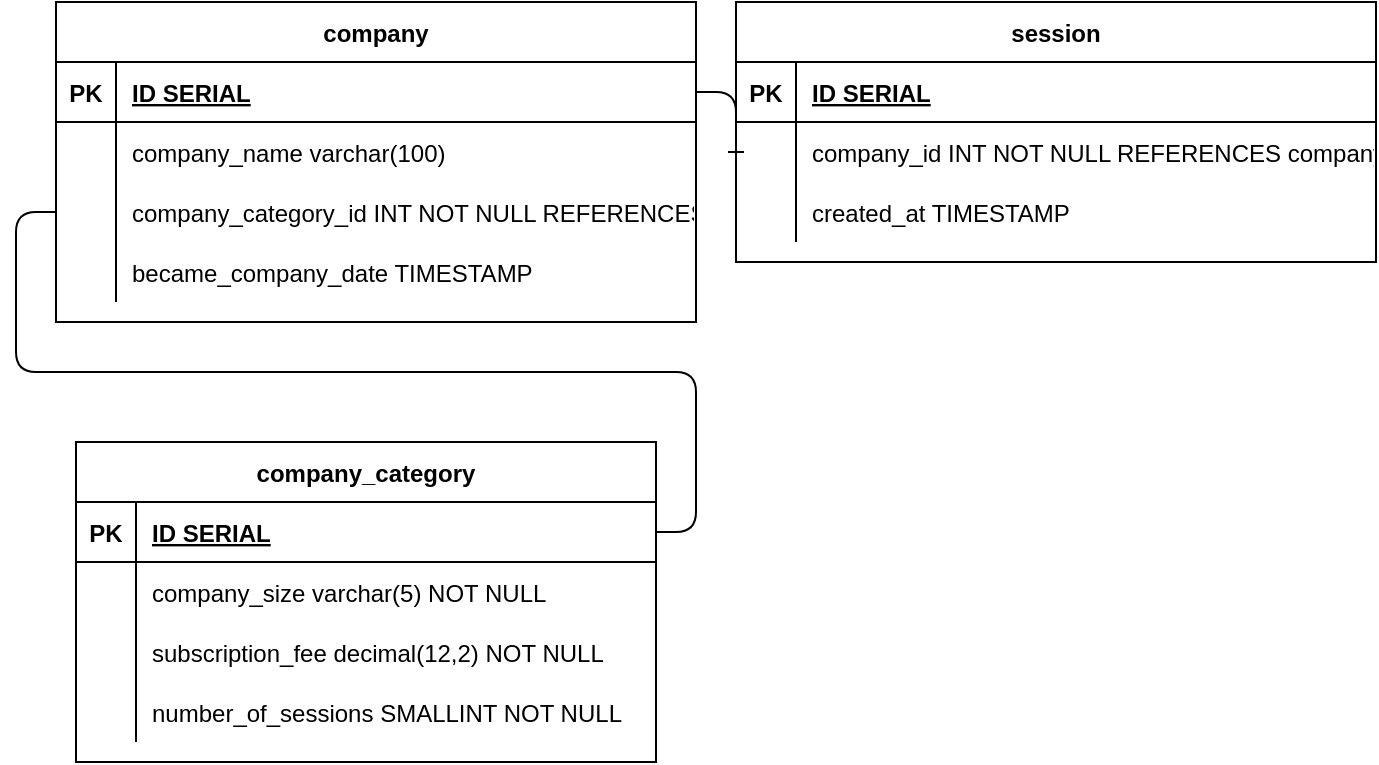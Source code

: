 <mxfile version="16.0.3" type="github"><diagram id="D6lGTJ5poNhV0yMLuJNJ" name="Page-1"><mxGraphModel dx="782" dy="436" grid="1" gridSize="10" guides="1" tooltips="1" connect="1" arrows="1" fold="1" page="1" pageScale="1" pageWidth="827" pageHeight="1169" math="0" shadow="0"><root><mxCell id="0"/><mxCell id="1" parent="0"/><mxCell id="TAPOlVVWpkxXEZtj_G_R-66" value="company_category" style="shape=table;startSize=30;container=1;collapsible=1;childLayout=tableLayout;fixedRows=1;rowLines=0;fontStyle=1;align=center;resizeLast=1;" vertex="1" parent="1"><mxGeometry x="320" y="280" width="290" height="160" as="geometry"/></mxCell><mxCell id="TAPOlVVWpkxXEZtj_G_R-67" value="" style="shape=partialRectangle;collapsible=0;dropTarget=0;pointerEvents=0;fillColor=none;points=[[0,0.5],[1,0.5]];portConstraint=eastwest;top=0;left=0;right=0;bottom=1;" vertex="1" parent="TAPOlVVWpkxXEZtj_G_R-66"><mxGeometry y="30" width="290" height="30" as="geometry"/></mxCell><mxCell id="TAPOlVVWpkxXEZtj_G_R-68" value="PK" style="shape=partialRectangle;overflow=hidden;connectable=0;fillColor=none;top=0;left=0;bottom=0;right=0;fontStyle=1;" vertex="1" parent="TAPOlVVWpkxXEZtj_G_R-67"><mxGeometry width="30" height="30" as="geometry"><mxRectangle width="30" height="30" as="alternateBounds"/></mxGeometry></mxCell><mxCell id="TAPOlVVWpkxXEZtj_G_R-69" value="ID SERIAL " style="shape=partialRectangle;overflow=hidden;connectable=0;fillColor=none;top=0;left=0;bottom=0;right=0;align=left;spacingLeft=6;fontStyle=5;" vertex="1" parent="TAPOlVVWpkxXEZtj_G_R-67"><mxGeometry x="30" width="260" height="30" as="geometry"><mxRectangle width="260" height="30" as="alternateBounds"/></mxGeometry></mxCell><mxCell id="TAPOlVVWpkxXEZtj_G_R-70" value="" style="shape=partialRectangle;collapsible=0;dropTarget=0;pointerEvents=0;fillColor=none;points=[[0,0.5],[1,0.5]];portConstraint=eastwest;top=0;left=0;right=0;bottom=0;" vertex="1" parent="TAPOlVVWpkxXEZtj_G_R-66"><mxGeometry y="60" width="290" height="30" as="geometry"/></mxCell><mxCell id="TAPOlVVWpkxXEZtj_G_R-71" value="" style="shape=partialRectangle;overflow=hidden;connectable=0;fillColor=none;top=0;left=0;bottom=0;right=0;" vertex="1" parent="TAPOlVVWpkxXEZtj_G_R-70"><mxGeometry width="30" height="30" as="geometry"><mxRectangle width="30" height="30" as="alternateBounds"/></mxGeometry></mxCell><mxCell id="TAPOlVVWpkxXEZtj_G_R-72" value="company_size varchar(5) NOT NULL" style="shape=partialRectangle;overflow=hidden;connectable=0;fillColor=none;top=0;left=0;bottom=0;right=0;align=left;spacingLeft=6;" vertex="1" parent="TAPOlVVWpkxXEZtj_G_R-70"><mxGeometry x="30" width="260" height="30" as="geometry"><mxRectangle width="260" height="30" as="alternateBounds"/></mxGeometry></mxCell><mxCell id="TAPOlVVWpkxXEZtj_G_R-73" value="" style="shape=partialRectangle;collapsible=0;dropTarget=0;pointerEvents=0;fillColor=none;points=[[0,0.5],[1,0.5]];portConstraint=eastwest;top=0;left=0;right=0;bottom=0;" vertex="1" parent="TAPOlVVWpkxXEZtj_G_R-66"><mxGeometry y="90" width="290" height="30" as="geometry"/></mxCell><mxCell id="TAPOlVVWpkxXEZtj_G_R-74" value="" style="shape=partialRectangle;overflow=hidden;connectable=0;fillColor=none;top=0;left=0;bottom=0;right=0;" vertex="1" parent="TAPOlVVWpkxXEZtj_G_R-73"><mxGeometry width="30" height="30" as="geometry"><mxRectangle width="30" height="30" as="alternateBounds"/></mxGeometry></mxCell><mxCell id="TAPOlVVWpkxXEZtj_G_R-75" value="subscription_fee decimal(12,2) NOT NULL" style="shape=partialRectangle;overflow=hidden;connectable=0;fillColor=none;top=0;left=0;bottom=0;right=0;align=left;spacingLeft=6;" vertex="1" parent="TAPOlVVWpkxXEZtj_G_R-73"><mxGeometry x="30" width="260" height="30" as="geometry"><mxRectangle width="260" height="30" as="alternateBounds"/></mxGeometry></mxCell><mxCell id="TAPOlVVWpkxXEZtj_G_R-76" value="" style="shape=partialRectangle;collapsible=0;dropTarget=0;pointerEvents=0;fillColor=none;points=[[0,0.5],[1,0.5]];portConstraint=eastwest;top=0;left=0;right=0;bottom=0;" vertex="1" parent="TAPOlVVWpkxXEZtj_G_R-66"><mxGeometry y="120" width="290" height="30" as="geometry"/></mxCell><mxCell id="TAPOlVVWpkxXEZtj_G_R-77" value="" style="shape=partialRectangle;overflow=hidden;connectable=0;fillColor=none;top=0;left=0;bottom=0;right=0;" vertex="1" parent="TAPOlVVWpkxXEZtj_G_R-76"><mxGeometry width="30" height="30" as="geometry"><mxRectangle width="30" height="30" as="alternateBounds"/></mxGeometry></mxCell><mxCell id="TAPOlVVWpkxXEZtj_G_R-78" value="number_of_sessions SMALLINT NOT NULL" style="shape=partialRectangle;overflow=hidden;connectable=0;fillColor=none;top=0;left=0;bottom=0;right=0;align=left;spacingLeft=6;" vertex="1" parent="TAPOlVVWpkxXEZtj_G_R-76"><mxGeometry x="30" width="260" height="30" as="geometry"><mxRectangle width="260" height="30" as="alternateBounds"/></mxGeometry></mxCell><mxCell id="TAPOlVVWpkxXEZtj_G_R-79" value="company" style="shape=table;startSize=30;container=1;collapsible=1;childLayout=tableLayout;fixedRows=1;rowLines=0;fontStyle=1;align=center;resizeLast=1;" vertex="1" parent="1"><mxGeometry x="310" y="60" width="320" height="160" as="geometry"/></mxCell><mxCell id="TAPOlVVWpkxXEZtj_G_R-80" value="" style="shape=partialRectangle;collapsible=0;dropTarget=0;pointerEvents=0;fillColor=none;points=[[0,0.5],[1,0.5]];portConstraint=eastwest;top=0;left=0;right=0;bottom=1;" vertex="1" parent="TAPOlVVWpkxXEZtj_G_R-79"><mxGeometry y="30" width="320" height="30" as="geometry"/></mxCell><mxCell id="TAPOlVVWpkxXEZtj_G_R-81" value="PK" style="shape=partialRectangle;overflow=hidden;connectable=0;fillColor=none;top=0;left=0;bottom=0;right=0;fontStyle=1;" vertex="1" parent="TAPOlVVWpkxXEZtj_G_R-80"><mxGeometry width="30" height="30" as="geometry"><mxRectangle width="30" height="30" as="alternateBounds"/></mxGeometry></mxCell><mxCell id="TAPOlVVWpkxXEZtj_G_R-82" value="ID SERIAL " style="shape=partialRectangle;overflow=hidden;connectable=0;fillColor=none;top=0;left=0;bottom=0;right=0;align=left;spacingLeft=6;fontStyle=5;" vertex="1" parent="TAPOlVVWpkxXEZtj_G_R-80"><mxGeometry x="30" width="290" height="30" as="geometry"><mxRectangle width="290" height="30" as="alternateBounds"/></mxGeometry></mxCell><mxCell id="TAPOlVVWpkxXEZtj_G_R-83" value="" style="shape=partialRectangle;collapsible=0;dropTarget=0;pointerEvents=0;fillColor=none;points=[[0,0.5],[1,0.5]];portConstraint=eastwest;top=0;left=0;right=0;bottom=0;" vertex="1" parent="TAPOlVVWpkxXEZtj_G_R-79"><mxGeometry y="60" width="320" height="30" as="geometry"/></mxCell><mxCell id="TAPOlVVWpkxXEZtj_G_R-84" value="" style="shape=partialRectangle;overflow=hidden;connectable=0;fillColor=none;top=0;left=0;bottom=0;right=0;" vertex="1" parent="TAPOlVVWpkxXEZtj_G_R-83"><mxGeometry width="30" height="30" as="geometry"><mxRectangle width="30" height="30" as="alternateBounds"/></mxGeometry></mxCell><mxCell id="TAPOlVVWpkxXEZtj_G_R-85" value="company_name varchar(100)" style="shape=partialRectangle;overflow=hidden;connectable=0;fillColor=none;top=0;left=0;bottom=0;right=0;align=left;spacingLeft=6;" vertex="1" parent="TAPOlVVWpkxXEZtj_G_R-83"><mxGeometry x="30" width="290" height="30" as="geometry"><mxRectangle width="290" height="30" as="alternateBounds"/></mxGeometry></mxCell><mxCell id="TAPOlVVWpkxXEZtj_G_R-86" value="" style="shape=partialRectangle;collapsible=0;dropTarget=0;pointerEvents=0;fillColor=none;points=[[0,0.5],[1,0.5]];portConstraint=eastwest;top=0;left=0;right=0;bottom=0;" vertex="1" parent="TAPOlVVWpkxXEZtj_G_R-79"><mxGeometry y="90" width="320" height="30" as="geometry"/></mxCell><mxCell id="TAPOlVVWpkxXEZtj_G_R-87" value="" style="shape=partialRectangle;overflow=hidden;connectable=0;fillColor=none;top=0;left=0;bottom=0;right=0;" vertex="1" parent="TAPOlVVWpkxXEZtj_G_R-86"><mxGeometry width="30" height="30" as="geometry"><mxRectangle width="30" height="30" as="alternateBounds"/></mxGeometry></mxCell><mxCell id="TAPOlVVWpkxXEZtj_G_R-88" value="company_category_id INT NOT NULL REFERENCES company_category(id)" style="shape=partialRectangle;overflow=hidden;connectable=0;fillColor=none;top=0;left=0;bottom=0;right=0;align=left;spacingLeft=6;" vertex="1" parent="TAPOlVVWpkxXEZtj_G_R-86"><mxGeometry x="30" width="290" height="30" as="geometry"><mxRectangle width="290" height="30" as="alternateBounds"/></mxGeometry></mxCell><mxCell id="TAPOlVVWpkxXEZtj_G_R-89" value="" style="shape=partialRectangle;collapsible=0;dropTarget=0;pointerEvents=0;fillColor=none;points=[[0,0.5],[1,0.5]];portConstraint=eastwest;top=0;left=0;right=0;bottom=0;" vertex="1" parent="TAPOlVVWpkxXEZtj_G_R-79"><mxGeometry y="120" width="320" height="30" as="geometry"/></mxCell><mxCell id="TAPOlVVWpkxXEZtj_G_R-90" value="" style="shape=partialRectangle;overflow=hidden;connectable=0;fillColor=none;top=0;left=0;bottom=0;right=0;" vertex="1" parent="TAPOlVVWpkxXEZtj_G_R-89"><mxGeometry width="30" height="30" as="geometry"><mxRectangle width="30" height="30" as="alternateBounds"/></mxGeometry></mxCell><mxCell id="TAPOlVVWpkxXEZtj_G_R-91" value="became_company_date TIMESTAMP" style="shape=partialRectangle;overflow=hidden;connectable=0;fillColor=none;top=0;left=0;bottom=0;right=0;align=left;spacingLeft=6;" vertex="1" parent="TAPOlVVWpkxXEZtj_G_R-89"><mxGeometry x="30" width="290" height="30" as="geometry"><mxRectangle width="290" height="30" as="alternateBounds"/></mxGeometry></mxCell><mxCell id="TAPOlVVWpkxXEZtj_G_R-92" value="session" style="shape=table;startSize=30;container=1;collapsible=1;childLayout=tableLayout;fixedRows=1;rowLines=0;fontStyle=1;align=center;resizeLast=1;" vertex="1" parent="1"><mxGeometry x="650" y="60" width="320" height="130" as="geometry"/></mxCell><mxCell id="TAPOlVVWpkxXEZtj_G_R-93" value="" style="shape=partialRectangle;collapsible=0;dropTarget=0;pointerEvents=0;fillColor=none;points=[[0,0.5],[1,0.5]];portConstraint=eastwest;top=0;left=0;right=0;bottom=1;" vertex="1" parent="TAPOlVVWpkxXEZtj_G_R-92"><mxGeometry y="30" width="320" height="30" as="geometry"/></mxCell><mxCell id="TAPOlVVWpkxXEZtj_G_R-94" value="PK" style="shape=partialRectangle;overflow=hidden;connectable=0;fillColor=none;top=0;left=0;bottom=0;right=0;fontStyle=1;" vertex="1" parent="TAPOlVVWpkxXEZtj_G_R-93"><mxGeometry width="30" height="30" as="geometry"><mxRectangle width="30" height="30" as="alternateBounds"/></mxGeometry></mxCell><mxCell id="TAPOlVVWpkxXEZtj_G_R-95" value="ID SERIAL " style="shape=partialRectangle;overflow=hidden;connectable=0;fillColor=none;top=0;left=0;bottom=0;right=0;align=left;spacingLeft=6;fontStyle=5;" vertex="1" parent="TAPOlVVWpkxXEZtj_G_R-93"><mxGeometry x="30" width="290" height="30" as="geometry"><mxRectangle width="290" height="30" as="alternateBounds"/></mxGeometry></mxCell><mxCell id="TAPOlVVWpkxXEZtj_G_R-96" value="" style="shape=partialRectangle;collapsible=0;dropTarget=0;pointerEvents=0;fillColor=none;points=[[0,0.5],[1,0.5]];portConstraint=eastwest;top=0;left=0;right=0;bottom=0;" vertex="1" parent="TAPOlVVWpkxXEZtj_G_R-92"><mxGeometry y="60" width="320" height="30" as="geometry"/></mxCell><mxCell id="TAPOlVVWpkxXEZtj_G_R-97" value="" style="shape=partialRectangle;overflow=hidden;connectable=0;fillColor=none;top=0;left=0;bottom=0;right=0;" vertex="1" parent="TAPOlVVWpkxXEZtj_G_R-96"><mxGeometry width="30" height="30" as="geometry"><mxRectangle width="30" height="30" as="alternateBounds"/></mxGeometry></mxCell><mxCell id="TAPOlVVWpkxXEZtj_G_R-98" value="company_id INT NOT NULL REFERENCES company(id)" style="shape=partialRectangle;overflow=hidden;connectable=0;fillColor=none;top=0;left=0;bottom=0;right=0;align=left;spacingLeft=6;" vertex="1" parent="TAPOlVVWpkxXEZtj_G_R-96"><mxGeometry x="30" width="290" height="30" as="geometry"><mxRectangle width="290" height="30" as="alternateBounds"/></mxGeometry></mxCell><mxCell id="TAPOlVVWpkxXEZtj_G_R-99" value="" style="shape=partialRectangle;collapsible=0;dropTarget=0;pointerEvents=0;fillColor=none;points=[[0,0.5],[1,0.5]];portConstraint=eastwest;top=0;left=0;right=0;bottom=0;" vertex="1" parent="TAPOlVVWpkxXEZtj_G_R-92"><mxGeometry y="90" width="320" height="30" as="geometry"/></mxCell><mxCell id="TAPOlVVWpkxXEZtj_G_R-100" value="" style="shape=partialRectangle;overflow=hidden;connectable=0;fillColor=none;top=0;left=0;bottom=0;right=0;" vertex="1" parent="TAPOlVVWpkxXEZtj_G_R-99"><mxGeometry width="30" height="30" as="geometry"><mxRectangle width="30" height="30" as="alternateBounds"/></mxGeometry></mxCell><mxCell id="TAPOlVVWpkxXEZtj_G_R-101" value="created_at TIMESTAMP" style="shape=partialRectangle;overflow=hidden;connectable=0;fillColor=none;top=0;left=0;bottom=0;right=0;align=left;spacingLeft=6;" vertex="1" parent="TAPOlVVWpkxXEZtj_G_R-99"><mxGeometry x="30" width="290" height="30" as="geometry"><mxRectangle width="290" height="30" as="alternateBounds"/></mxGeometry></mxCell><mxCell id="TAPOlVVWpkxXEZtj_G_R-104" style="edgeStyle=orthogonalEdgeStyle;rounded=1;orthogonalLoop=1;jettySize=auto;html=1;endArrow=baseDash;endFill=0;" edge="1" parent="1" source="TAPOlVVWpkxXEZtj_G_R-86" target="TAPOlVVWpkxXEZtj_G_R-67"><mxGeometry relative="1" as="geometry"/></mxCell><mxCell id="TAPOlVVWpkxXEZtj_G_R-106" style="edgeStyle=orthogonalEdgeStyle;rounded=1;orthogonalLoop=1;jettySize=auto;html=1;exitX=1;exitY=0.5;exitDx=0;exitDy=0;endArrow=baseDash;endFill=0;" edge="1" parent="1" source="TAPOlVVWpkxXEZtj_G_R-80" target="TAPOlVVWpkxXEZtj_G_R-96"><mxGeometry relative="1" as="geometry"/></mxCell></root></mxGraphModel></diagram></mxfile>